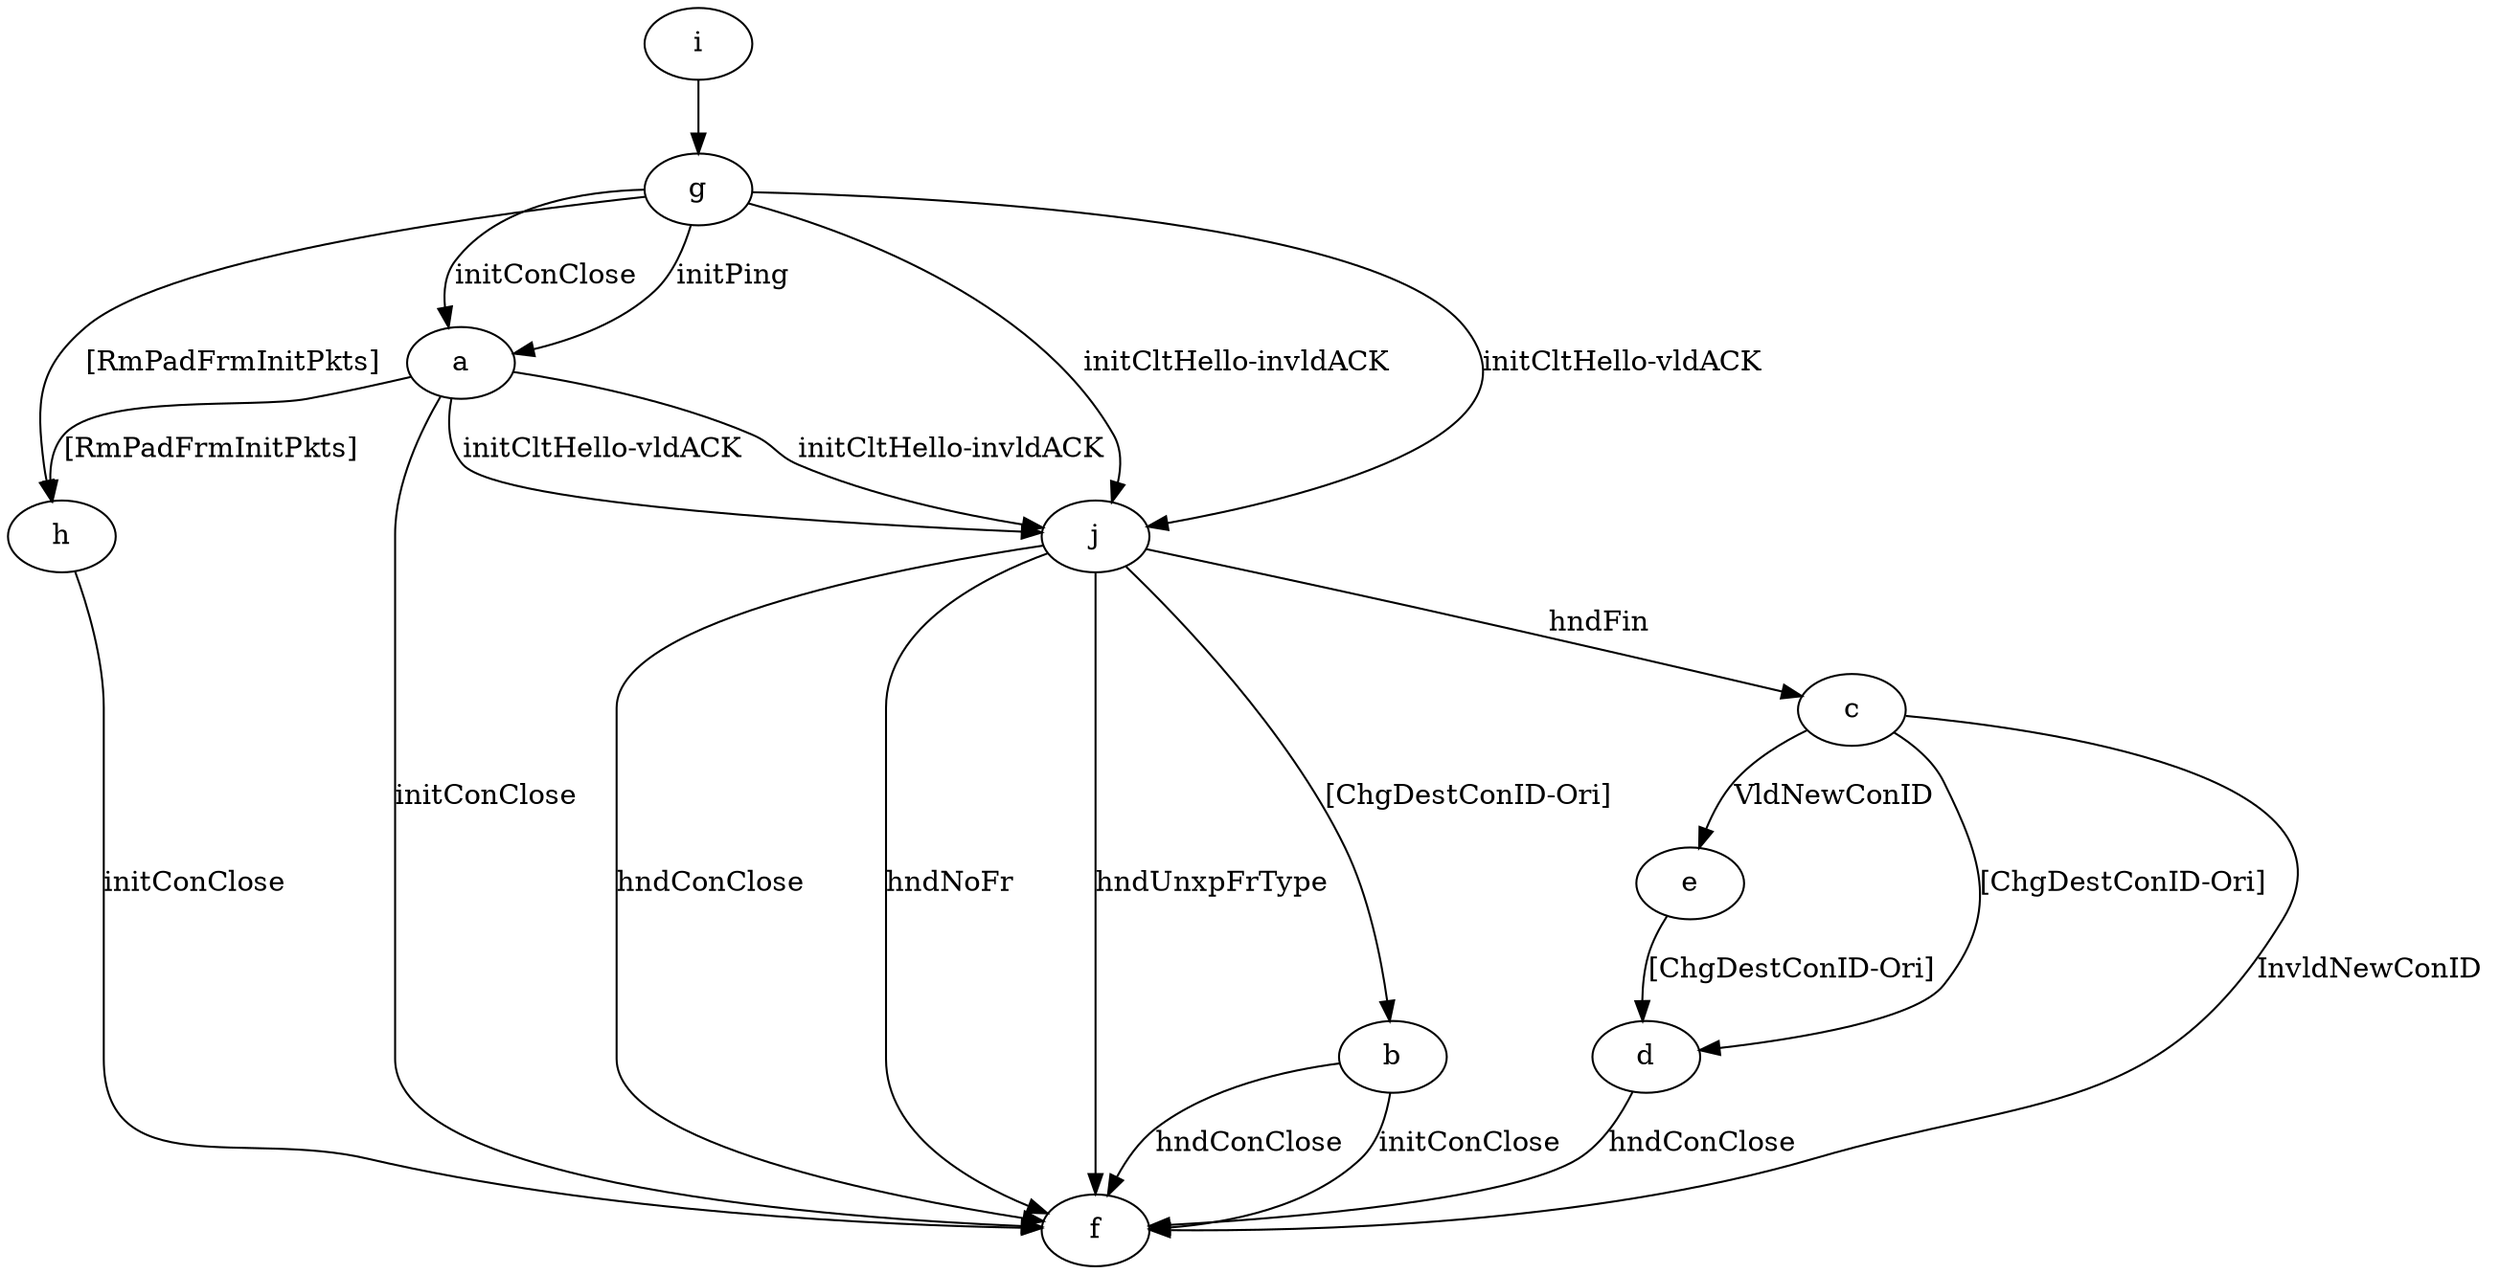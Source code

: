 digraph "" {
	a -> f	[key=0,
		label="initConClose "];
	a -> h	[key=0,
		label="[RmPadFrmInitPkts] "];
	a -> j	[key=0,
		label="initCltHello-vldACK "];
	a -> j	[key=1,
		label="initCltHello-invldACK "];
	b -> f	[key=0,
		label="initConClose "];
	b -> f	[key=1,
		label="hndConClose "];
	c -> d	[key=0,
		label="[ChgDestConID-Ori] "];
	c -> e	[key=0,
		label="VldNewConID "];
	c -> f	[key=0,
		label="InvldNewConID "];
	d -> f	[key=0,
		label="hndConClose "];
	e -> d	[key=0,
		label="[ChgDestConID-Ori] "];
	g -> a	[key=0,
		label="initPing "];
	g -> a	[key=1,
		label="initConClose "];
	g -> h	[key=0,
		label="[RmPadFrmInitPkts] "];
	g -> j	[key=0,
		label="initCltHello-vldACK "];
	g -> j	[key=1,
		label="initCltHello-invldACK "];
	h -> f	[key=0,
		label="initConClose "];
	i -> g	[key=0];
	j -> b	[key=0,
		label="[ChgDestConID-Ori] "];
	j -> c	[key=0,
		label="hndFin "];
	j -> f	[key=0,
		label="hndConClose "];
	j -> f	[key=1,
		label="hndNoFr "];
	j -> f	[key=2,
		label="hndUnxpFrType "];
}
